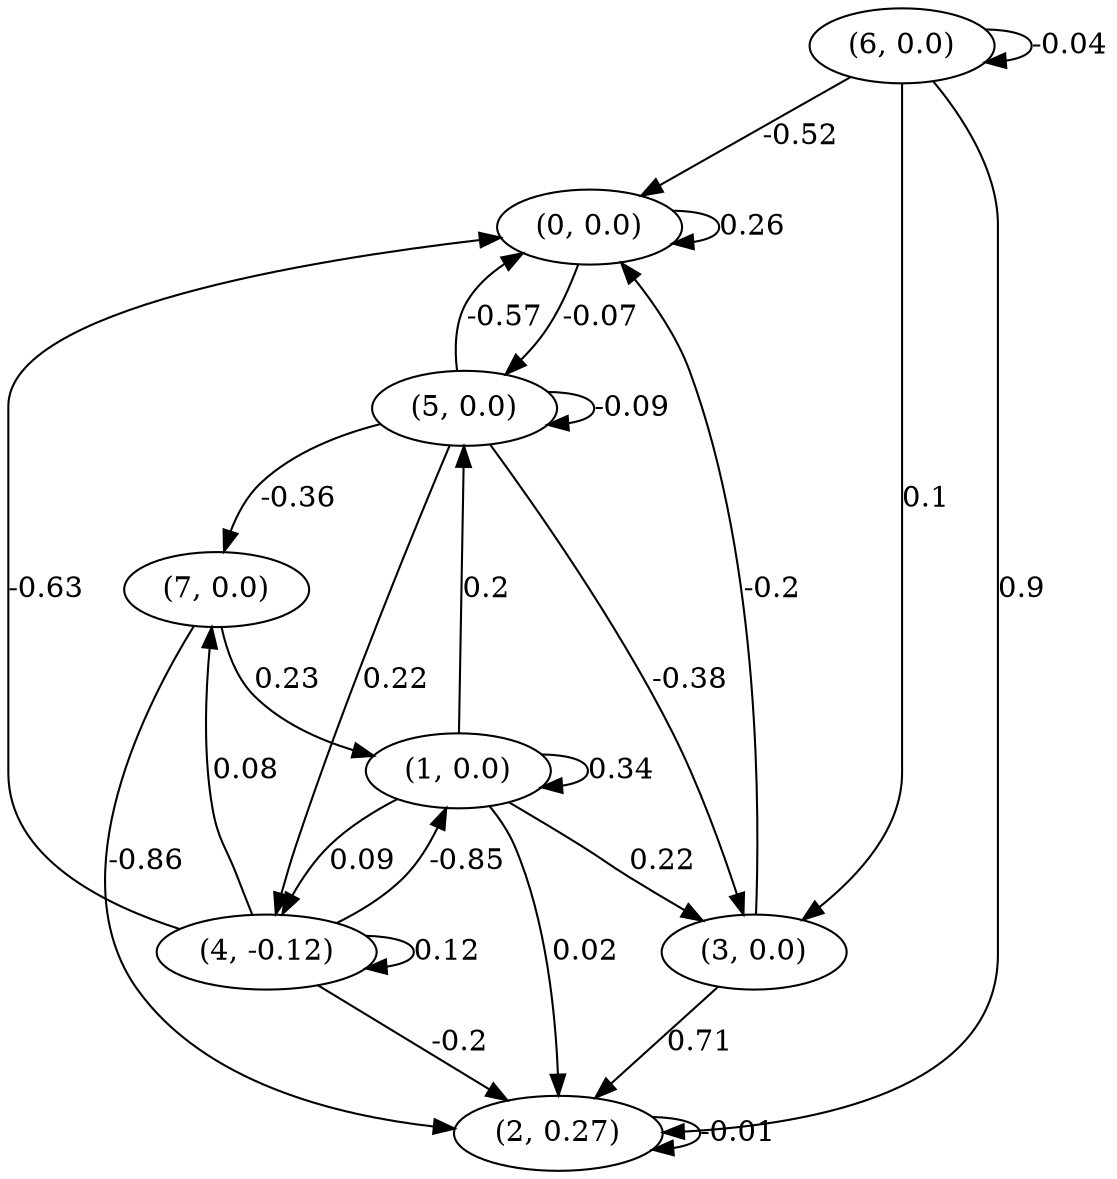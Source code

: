 digraph {
    0 [ label = "(0, 0.0)" ]
    1 [ label = "(1, 0.0)" ]
    2 [ label = "(2, 0.27)" ]
    3 [ label = "(3, 0.0)" ]
    4 [ label = "(4, -0.12)" ]
    5 [ label = "(5, 0.0)" ]
    6 [ label = "(6, 0.0)" ]
    7 [ label = "(7, 0.0)" ]
    0 -> 0 [ label = "0.26" ]
    1 -> 1 [ label = "0.34" ]
    2 -> 2 [ label = "-0.01" ]
    4 -> 4 [ label = "0.12" ]
    5 -> 5 [ label = "-0.09" ]
    6 -> 6 [ label = "-0.04" ]
    3 -> 0 [ label = "-0.2" ]
    4 -> 0 [ label = "-0.63" ]
    5 -> 0 [ label = "-0.57" ]
    6 -> 0 [ label = "-0.52" ]
    4 -> 1 [ label = "-0.85" ]
    7 -> 1 [ label = "0.23" ]
    1 -> 2 [ label = "0.02" ]
    3 -> 2 [ label = "0.71" ]
    4 -> 2 [ label = "-0.2" ]
    6 -> 2 [ label = "0.9" ]
    7 -> 2 [ label = "-0.86" ]
    1 -> 3 [ label = "0.22" ]
    5 -> 3 [ label = "-0.38" ]
    6 -> 3 [ label = "0.1" ]
    1 -> 4 [ label = "0.09" ]
    5 -> 4 [ label = "0.22" ]
    0 -> 5 [ label = "-0.07" ]
    1 -> 5 [ label = "0.2" ]
    4 -> 7 [ label = "0.08" ]
    5 -> 7 [ label = "-0.36" ]
}

